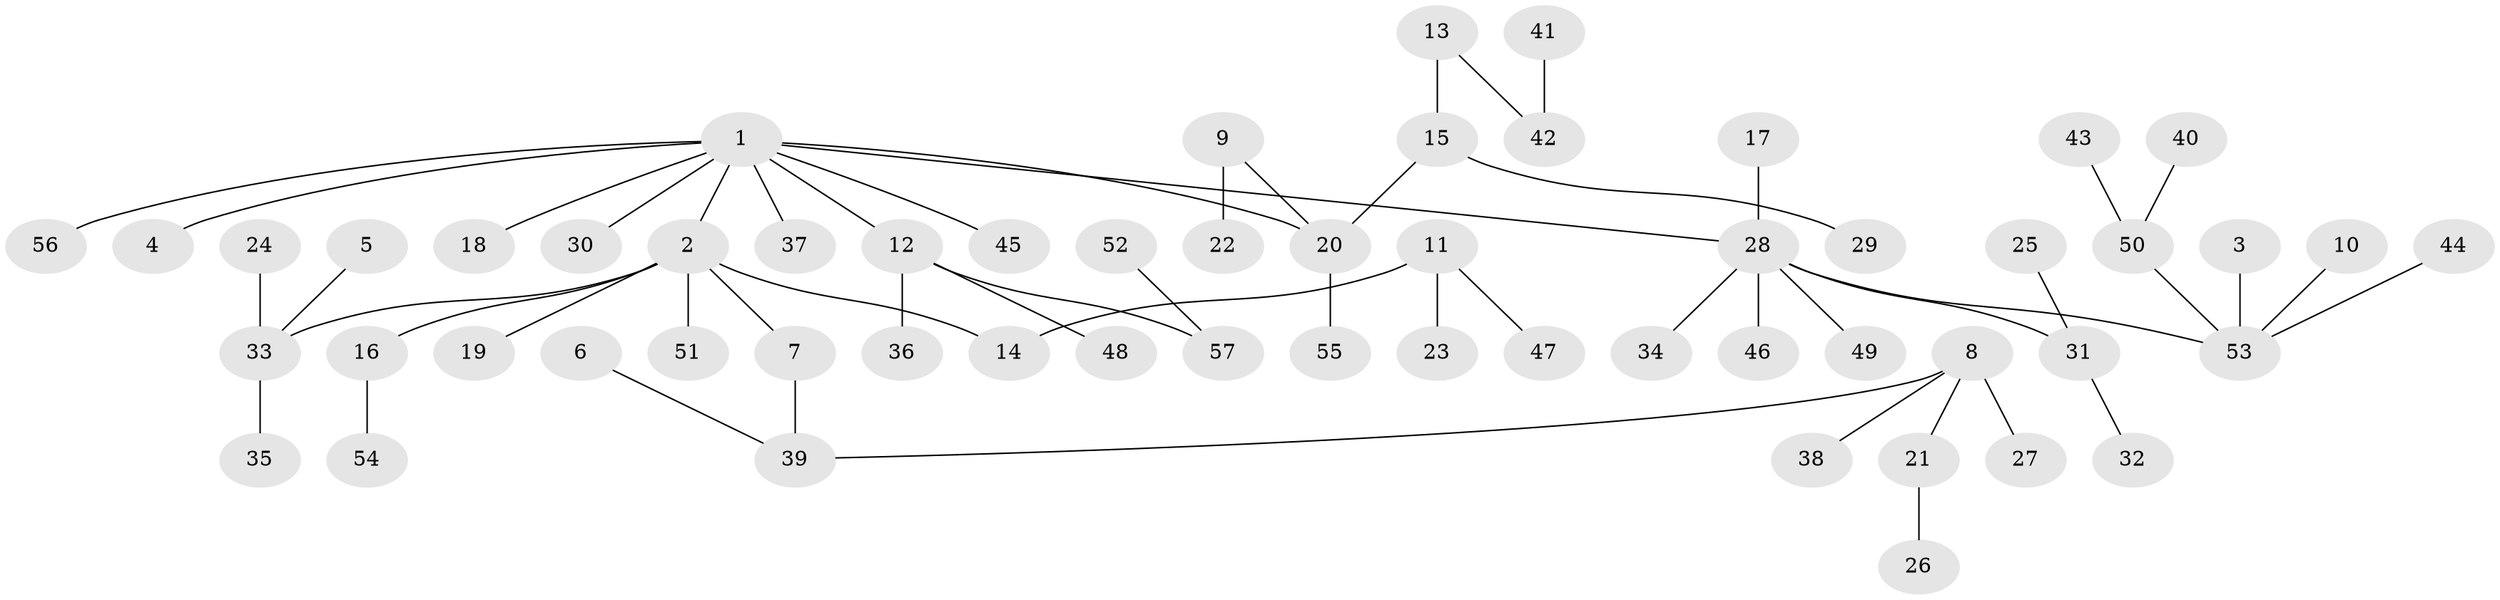 // original degree distribution, {6: 0.014184397163120567, 5: 0.03546099290780142, 3: 0.09929078014184398, 4: 0.07092198581560284, 9: 0.0070921985815602835, 1: 0.46808510638297873, 2: 0.3049645390070922}
// Generated by graph-tools (version 1.1) at 2025/37/03/04/25 23:37:18]
// undirected, 57 vertices, 56 edges
graph export_dot {
  node [color=gray90,style=filled];
  1;
  2;
  3;
  4;
  5;
  6;
  7;
  8;
  9;
  10;
  11;
  12;
  13;
  14;
  15;
  16;
  17;
  18;
  19;
  20;
  21;
  22;
  23;
  24;
  25;
  26;
  27;
  28;
  29;
  30;
  31;
  32;
  33;
  34;
  35;
  36;
  37;
  38;
  39;
  40;
  41;
  42;
  43;
  44;
  45;
  46;
  47;
  48;
  49;
  50;
  51;
  52;
  53;
  54;
  55;
  56;
  57;
  1 -- 2 [weight=1.0];
  1 -- 4 [weight=1.0];
  1 -- 12 [weight=1.0];
  1 -- 18 [weight=1.0];
  1 -- 20 [weight=1.0];
  1 -- 28 [weight=1.0];
  1 -- 30 [weight=1.0];
  1 -- 37 [weight=1.0];
  1 -- 45 [weight=1.0];
  1 -- 56 [weight=1.0];
  2 -- 7 [weight=1.0];
  2 -- 14 [weight=1.0];
  2 -- 16 [weight=1.0];
  2 -- 19 [weight=1.0];
  2 -- 33 [weight=1.0];
  2 -- 51 [weight=1.0];
  3 -- 53 [weight=1.0];
  5 -- 33 [weight=1.0];
  6 -- 39 [weight=1.0];
  7 -- 39 [weight=1.0];
  8 -- 21 [weight=1.0];
  8 -- 27 [weight=1.0];
  8 -- 38 [weight=1.0];
  8 -- 39 [weight=1.0];
  9 -- 20 [weight=1.0];
  9 -- 22 [weight=1.0];
  10 -- 53 [weight=1.0];
  11 -- 14 [weight=1.0];
  11 -- 23 [weight=1.0];
  11 -- 47 [weight=1.0];
  12 -- 36 [weight=1.0];
  12 -- 48 [weight=1.0];
  12 -- 57 [weight=1.0];
  13 -- 15 [weight=1.0];
  13 -- 42 [weight=1.0];
  15 -- 20 [weight=1.0];
  15 -- 29 [weight=1.0];
  16 -- 54 [weight=1.0];
  17 -- 28 [weight=1.0];
  20 -- 55 [weight=1.0];
  21 -- 26 [weight=1.0];
  24 -- 33 [weight=1.0];
  25 -- 31 [weight=1.0];
  28 -- 31 [weight=1.0];
  28 -- 34 [weight=1.0];
  28 -- 46 [weight=1.0];
  28 -- 49 [weight=1.0];
  28 -- 53 [weight=1.0];
  31 -- 32 [weight=1.0];
  33 -- 35 [weight=1.0];
  40 -- 50 [weight=1.0];
  41 -- 42 [weight=1.0];
  43 -- 50 [weight=1.0];
  44 -- 53 [weight=1.0];
  50 -- 53 [weight=1.0];
  52 -- 57 [weight=1.0];
}
